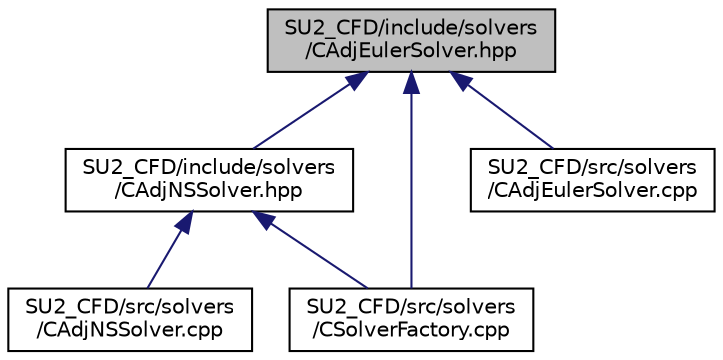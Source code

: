 digraph "SU2_CFD/include/solvers/CAdjEulerSolver.hpp"
{
 // LATEX_PDF_SIZE
  edge [fontname="Helvetica",fontsize="10",labelfontname="Helvetica",labelfontsize="10"];
  node [fontname="Helvetica",fontsize="10",shape=record];
  Node1 [label="SU2_CFD/include/solvers\l/CAdjEulerSolver.hpp",height=0.2,width=0.4,color="black", fillcolor="grey75", style="filled", fontcolor="black",tooltip="Headers of the CAdjEulerSolver class."];
  Node1 -> Node2 [dir="back",color="midnightblue",fontsize="10",style="solid",fontname="Helvetica"];
  Node2 [label="SU2_CFD/include/solvers\l/CAdjNSSolver.hpp",height=0.2,width=0.4,color="black", fillcolor="white", style="filled",URL="$CAdjNSSolver_8hpp.html",tooltip="Headers of the CAdjNSSolver class."];
  Node2 -> Node3 [dir="back",color="midnightblue",fontsize="10",style="solid",fontname="Helvetica"];
  Node3 [label="SU2_CFD/src/solvers\l/CAdjNSSolver.cpp",height=0.2,width=0.4,color="black", fillcolor="white", style="filled",URL="$CAdjNSSolver_8cpp.html",tooltip="Main subroutines for solving Navier-Stokes adjoint problems."];
  Node2 -> Node4 [dir="back",color="midnightblue",fontsize="10",style="solid",fontname="Helvetica"];
  Node4 [label="SU2_CFD/src/solvers\l/CSolverFactory.cpp",height=0.2,width=0.4,color="black", fillcolor="white", style="filled",URL="$CSolverFactory_8cpp.html",tooltip="Main subroutines for CSolverFactoryclass."];
  Node1 -> Node5 [dir="back",color="midnightblue",fontsize="10",style="solid",fontname="Helvetica"];
  Node5 [label="SU2_CFD/src/solvers\l/CAdjEulerSolver.cpp",height=0.2,width=0.4,color="black", fillcolor="white", style="filled",URL="$CAdjEulerSolver_8cpp.html",tooltip="Main subroutines for solving Euler adjoint problems."];
  Node1 -> Node4 [dir="back",color="midnightblue",fontsize="10",style="solid",fontname="Helvetica"];
}
